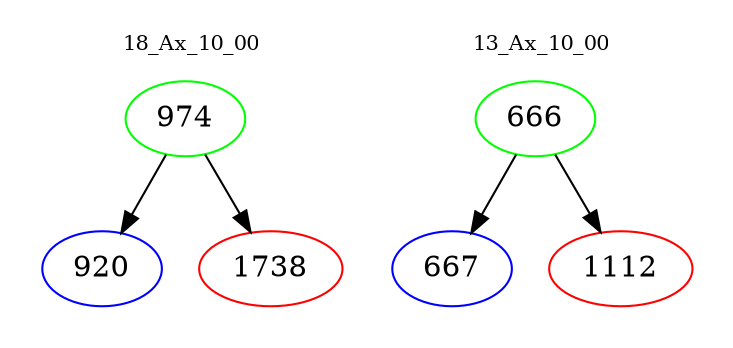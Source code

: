 digraph{
subgraph cluster_0 {
color = white
label = "18_Ax_10_00";
fontsize=10;
T0_974 [label="974", color="green"]
T0_974 -> T0_920 [color="black"]
T0_920 [label="920", color="blue"]
T0_974 -> T0_1738 [color="black"]
T0_1738 [label="1738", color="red"]
}
subgraph cluster_1 {
color = white
label = "13_Ax_10_00";
fontsize=10;
T1_666 [label="666", color="green"]
T1_666 -> T1_667 [color="black"]
T1_667 [label="667", color="blue"]
T1_666 -> T1_1112 [color="black"]
T1_1112 [label="1112", color="red"]
}
}
